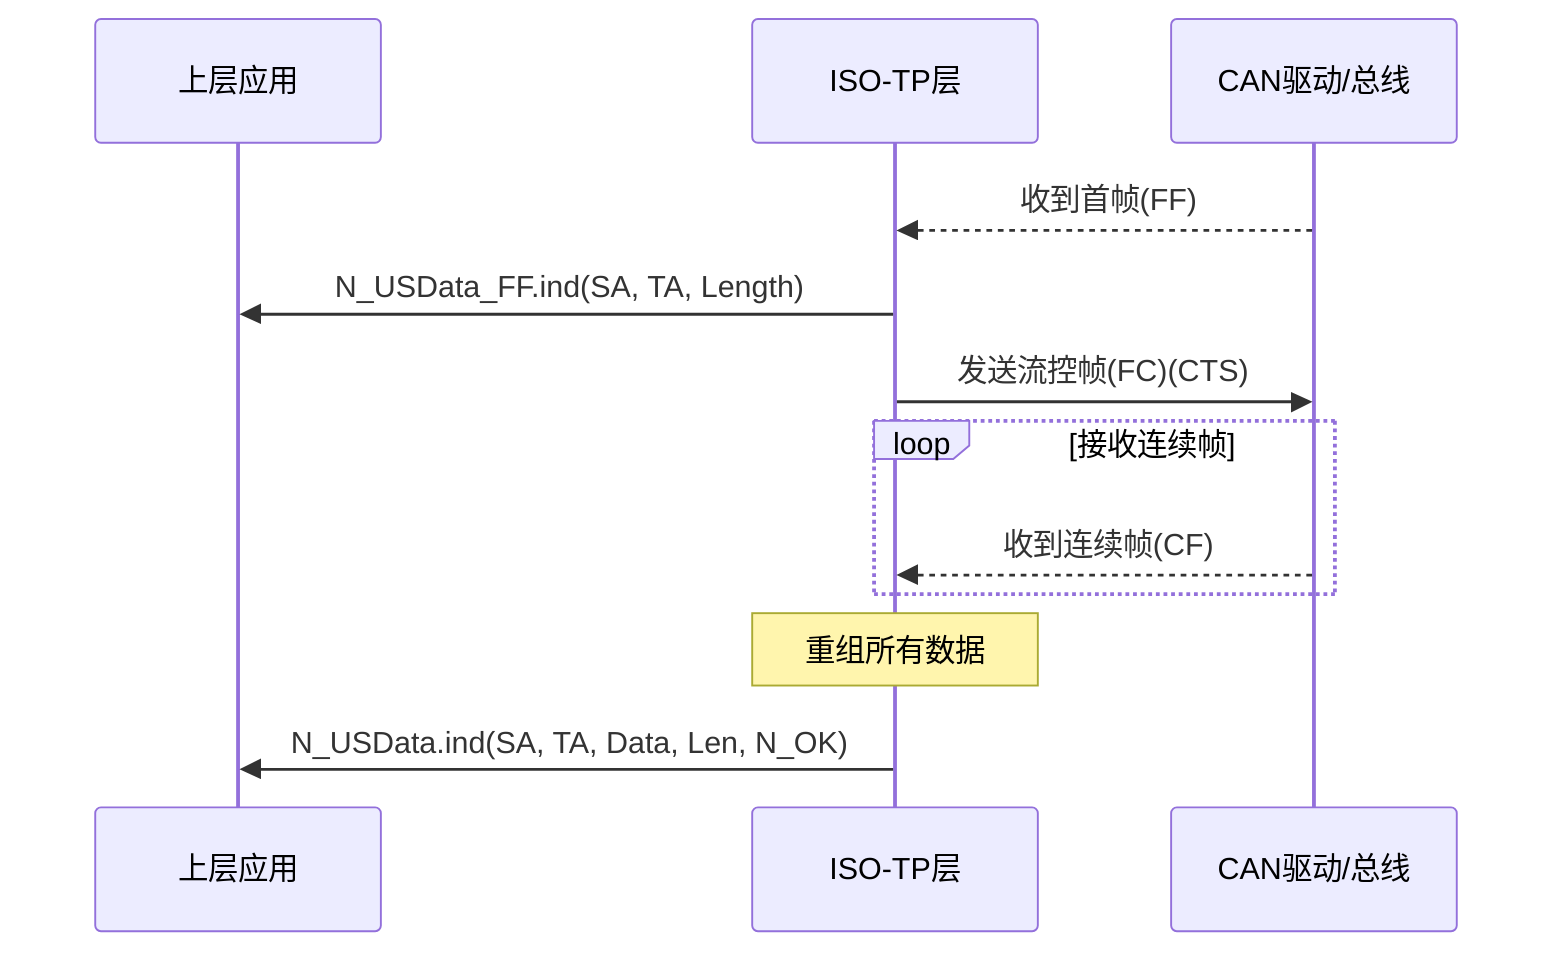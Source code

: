 sequenceDiagram
    participant App as 上层应用
    participant TP as ISO-TP层
    participant CAN as CAN驱动/总线

    CAN-->>TP: 收到首帧(FF)
    TP->>App: N_USData_FF.ind(SA, TA, Length)
    TP->>CAN: 发送流控帧(FC)(CTS)
    loop 接收连续帧
        CAN-->>TP: 收到连续帧(CF)
    end
    Note over TP: 重组所有数据
    TP->>App: N_USData.ind(SA, TA, Data, Len, N_OK)